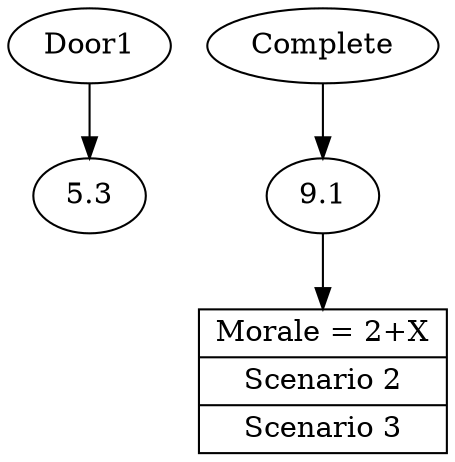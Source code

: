 digraph D {
    Door1 -> 5.3;
    Complete -> 9.1;
    9.1 -> 9.10;
    
    9.10 [shape = record;label = "{Morale = 2+X|Scenario 2|Scenario 3}";];
}
